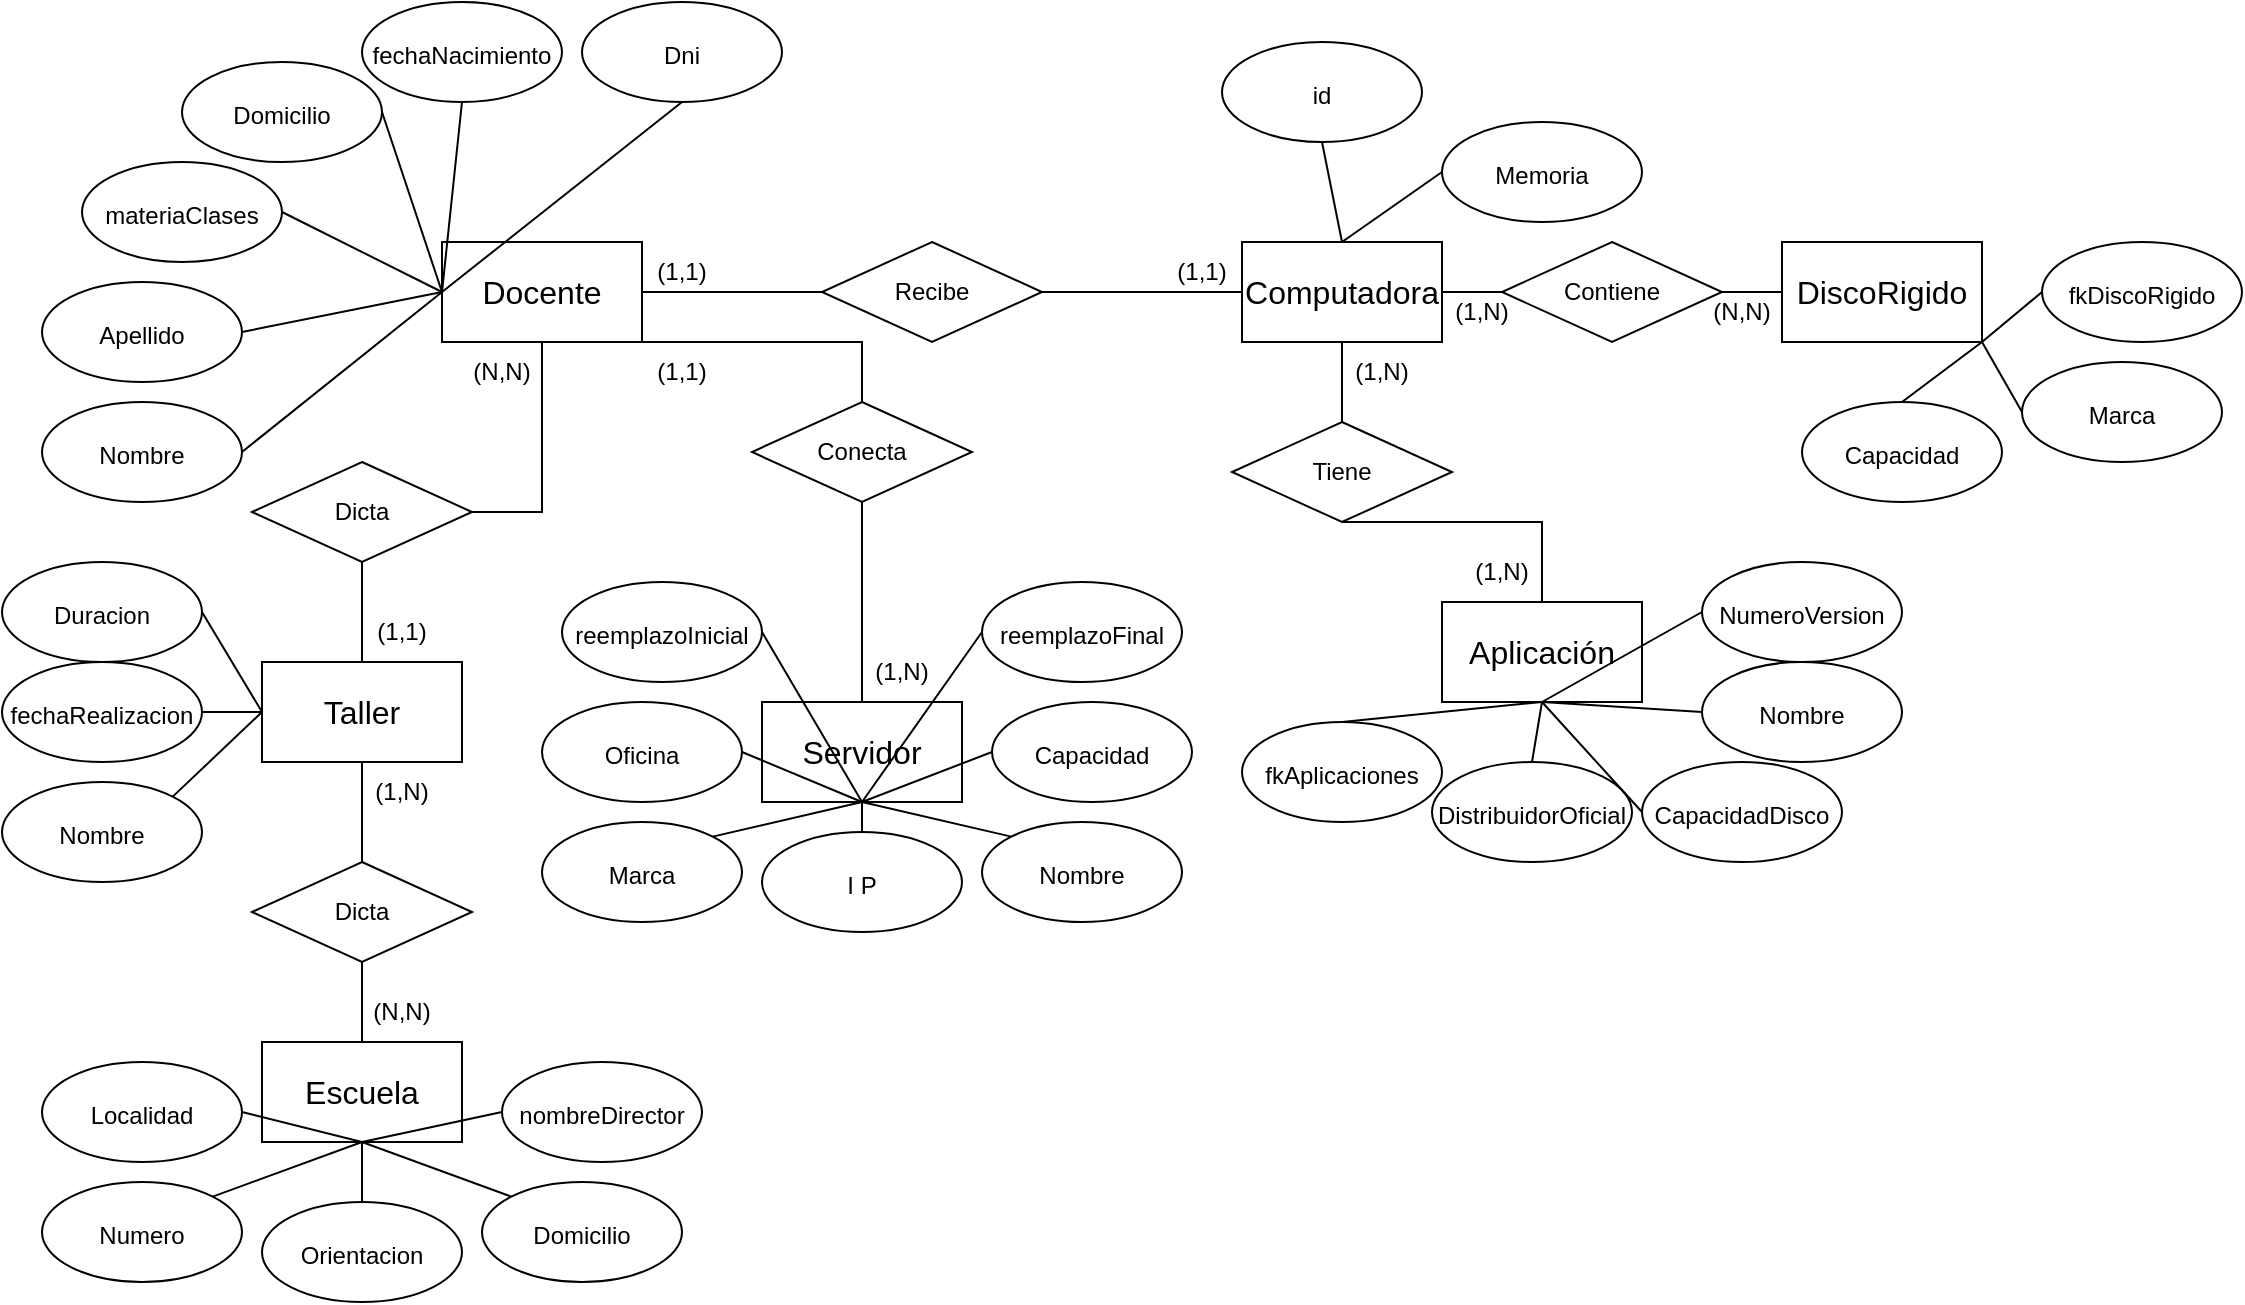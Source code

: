 <mxfile version="20.6.0" type="device"><diagram id="d3ccLiE2jM-XVomQF8DZ" name="Page-1"><mxGraphModel dx="2512" dy="762" grid="1" gridSize="10" guides="1" tooltips="1" connect="1" arrows="1" fold="1" page="1" pageScale="1" pageWidth="850" pageHeight="1100" math="0" shadow="0"><root><mxCell id="0"/><mxCell id="1" parent="0"/><mxCell id="oINw_en_-f8BfTkCirlr-1" value="&lt;font style=&quot;font-size: 16px;&quot;&gt;Computadora&lt;/font&gt;" style="rounded=0;whiteSpace=wrap;html=1;" parent="1" vertex="1"><mxGeometry x="350" y="230" width="100" height="50" as="geometry"/></mxCell><mxCell id="oINw_en_-f8BfTkCirlr-2" value="&lt;font style=&quot;font-size: 16px;&quot;&gt;Servidor&lt;/font&gt;" style="rounded=0;whiteSpace=wrap;html=1;" parent="1" vertex="1"><mxGeometry x="110" y="460" width="100" height="50" as="geometry"/></mxCell><mxCell id="oINw_en_-f8BfTkCirlr-3" value="&lt;font style=&quot;font-size: 16px;&quot;&gt;Escuela&lt;/font&gt;" style="rounded=0;whiteSpace=wrap;html=1;" parent="1" vertex="1"><mxGeometry x="-140" y="630" width="100" height="50" as="geometry"/></mxCell><mxCell id="oINw_en_-f8BfTkCirlr-5" value="&lt;font style=&quot;font-size: 16px;&quot;&gt;Aplicación&lt;/font&gt;" style="rounded=0;whiteSpace=wrap;html=1;" parent="1" vertex="1"><mxGeometry x="450" y="410" width="100" height="50" as="geometry"/></mxCell><mxCell id="oINw_en_-f8BfTkCirlr-6" value="&lt;span style=&quot;font-size: 16px;&quot;&gt;DiscoRigido&lt;/span&gt;" style="rounded=0;whiteSpace=wrap;html=1;" parent="1" vertex="1"><mxGeometry x="620" y="230" width="100" height="50" as="geometry"/></mxCell><mxCell id="oINw_en_-f8BfTkCirlr-7" value="&lt;font style=&quot;font-size: 16px;&quot;&gt;Docente&lt;/font&gt;" style="rounded=0;whiteSpace=wrap;html=1;" parent="1" vertex="1"><mxGeometry x="-50" y="230" width="100" height="50" as="geometry"/></mxCell><mxCell id="oINw_en_-f8BfTkCirlr-9" value="&lt;font style=&quot;font-size: 16px;&quot;&gt;Taller&lt;/font&gt;" style="rounded=0;whiteSpace=wrap;html=1;" parent="1" vertex="1"><mxGeometry x="-140" y="440" width="100" height="50" as="geometry"/></mxCell><mxCell id="oINw_en_-f8BfTkCirlr-10" value="&lt;font style=&quot;font-size: 12px;&quot;&gt;fechaNacimiento&lt;/font&gt;" style="ellipse;whiteSpace=wrap;html=1;fontSize=16;" parent="1" vertex="1"><mxGeometry x="-90" y="110" width="100" height="50" as="geometry"/></mxCell><mxCell id="oINw_en_-f8BfTkCirlr-11" value="&lt;font style=&quot;font-size: 12px;&quot;&gt;Domicilio&lt;/font&gt;" style="ellipse;whiteSpace=wrap;html=1;fontSize=16;" parent="1" vertex="1"><mxGeometry x="-180" y="140" width="100" height="50" as="geometry"/></mxCell><mxCell id="oINw_en_-f8BfTkCirlr-12" value="&lt;font style=&quot;font-size: 12px;&quot;&gt;Apellido&lt;/font&gt;" style="ellipse;whiteSpace=wrap;html=1;fontSize=16;" parent="1" vertex="1"><mxGeometry x="-250" y="250" width="100" height="50" as="geometry"/></mxCell><mxCell id="oINw_en_-f8BfTkCirlr-13" value="&lt;font style=&quot;font-size: 12px;&quot;&gt;Nombre&lt;/font&gt;" style="ellipse;whiteSpace=wrap;html=1;fontSize=16;" parent="1" vertex="1"><mxGeometry x="-250" y="310" width="100" height="50" as="geometry"/></mxCell><mxCell id="oINw_en_-f8BfTkCirlr-14" value="&lt;font style=&quot;font-size: 12px;&quot;&gt;Dni&lt;/font&gt;" style="ellipse;whiteSpace=wrap;html=1;fontSize=16;" parent="1" vertex="1"><mxGeometry x="20" y="110" width="100" height="50" as="geometry"/></mxCell><mxCell id="oINw_en_-f8BfTkCirlr-15" value="&lt;font style=&quot;font-size: 12px;&quot;&gt;materiaClases&lt;/font&gt;" style="ellipse;whiteSpace=wrap;html=1;fontSize=16;" parent="1" vertex="1"><mxGeometry x="-230" y="190" width="100" height="50" as="geometry"/></mxCell><mxCell id="oINw_en_-f8BfTkCirlr-17" value="&lt;font style=&quot;font-size: 12px;&quot;&gt;fkDiscoRigido&lt;/font&gt;" style="ellipse;whiteSpace=wrap;html=1;fontSize=16;" parent="1" vertex="1"><mxGeometry x="750" y="230" width="100" height="50" as="geometry"/></mxCell><mxCell id="oINw_en_-f8BfTkCirlr-18" value="&lt;font style=&quot;font-size: 12px;&quot;&gt;Marca&lt;/font&gt;" style="ellipse;whiteSpace=wrap;html=1;fontSize=16;" parent="1" vertex="1"><mxGeometry x="740" y="290" width="100" height="50" as="geometry"/></mxCell><mxCell id="oINw_en_-f8BfTkCirlr-19" value="&lt;font style=&quot;font-size: 12px;&quot;&gt;fkAplicaciones&lt;/font&gt;" style="ellipse;whiteSpace=wrap;html=1;fontSize=16;" parent="1" vertex="1"><mxGeometry x="350" y="470" width="100" height="50" as="geometry"/></mxCell><mxCell id="oINw_en_-f8BfTkCirlr-20" value="&lt;font style=&quot;font-size: 12px;&quot;&gt;Capacidad&lt;/font&gt;" style="ellipse;whiteSpace=wrap;html=1;fontSize=16;" parent="1" vertex="1"><mxGeometry x="630" y="310" width="100" height="50" as="geometry"/></mxCell><mxCell id="oINw_en_-f8BfTkCirlr-21" value="&lt;font style=&quot;font-size: 12px;&quot;&gt;id&lt;/font&gt;" style="ellipse;whiteSpace=wrap;html=1;fontSize=16;" parent="1" vertex="1"><mxGeometry x="340" y="130" width="100" height="50" as="geometry"/></mxCell><mxCell id="oINw_en_-f8BfTkCirlr-22" value="&lt;font style=&quot;font-size: 12px;&quot;&gt;Memoria&lt;/font&gt;" style="ellipse;whiteSpace=wrap;html=1;fontSize=16;" parent="1" vertex="1"><mxGeometry x="450" y="170" width="100" height="50" as="geometry"/></mxCell><mxCell id="oINw_en_-f8BfTkCirlr-23" value="&lt;font style=&quot;font-size: 12px;&quot;&gt;Numero&lt;/font&gt;" style="ellipse;whiteSpace=wrap;html=1;fontSize=16;" parent="1" vertex="1"><mxGeometry x="-250" y="700" width="100" height="50" as="geometry"/></mxCell><mxCell id="oINw_en_-f8BfTkCirlr-24" value="&lt;font style=&quot;font-size: 12px;&quot;&gt;fechaRealizacion&lt;/font&gt;" style="ellipse;whiteSpace=wrap;html=1;fontSize=16;" parent="1" vertex="1"><mxGeometry x="-270" y="440" width="100" height="50" as="geometry"/></mxCell><mxCell id="oINw_en_-f8BfTkCirlr-25" value="&lt;font style=&quot;font-size: 12px;&quot;&gt;Duracion&lt;br&gt;&lt;/font&gt;" style="ellipse;whiteSpace=wrap;html=1;fontSize=16;" parent="1" vertex="1"><mxGeometry x="-270" y="390" width="100" height="50" as="geometry"/></mxCell><mxCell id="oINw_en_-f8BfTkCirlr-26" value="&lt;font style=&quot;font-size: 12px;&quot;&gt;Nombre&lt;/font&gt;" style="ellipse;whiteSpace=wrap;html=1;fontSize=16;" parent="1" vertex="1"><mxGeometry x="580" y="440" width="100" height="50" as="geometry"/></mxCell><mxCell id="oINw_en_-f8BfTkCirlr-27" value="&lt;font style=&quot;font-size: 12px;&quot;&gt;Nombre&lt;/font&gt;" style="ellipse;whiteSpace=wrap;html=1;fontSize=16;" parent="1" vertex="1"><mxGeometry x="-270" y="500" width="100" height="50" as="geometry"/></mxCell><mxCell id="oINw_en_-f8BfTkCirlr-28" value="&lt;font style=&quot;font-size: 12px;&quot;&gt;CapacidadDisco&lt;/font&gt;" style="ellipse;whiteSpace=wrap;html=1;fontSize=16;" parent="1" vertex="1"><mxGeometry x="550" y="490" width="100" height="50" as="geometry"/></mxCell><mxCell id="oINw_en_-f8BfTkCirlr-29" value="&lt;font style=&quot;font-size: 12px;&quot;&gt;DistribuidorOficial&lt;/font&gt;" style="ellipse;whiteSpace=wrap;html=1;fontSize=16;" parent="1" vertex="1"><mxGeometry x="445" y="490" width="100" height="50" as="geometry"/></mxCell><mxCell id="oINw_en_-f8BfTkCirlr-30" value="&lt;font style=&quot;font-size: 12px;&quot;&gt;NumeroVersion&lt;/font&gt;" style="ellipse;whiteSpace=wrap;html=1;fontSize=16;" parent="1" vertex="1"><mxGeometry x="580" y="390" width="100" height="50" as="geometry"/></mxCell><mxCell id="oINw_en_-f8BfTkCirlr-31" value="&lt;font style=&quot;font-size: 12px;&quot;&gt;Oficina&lt;/font&gt;" style="ellipse;whiteSpace=wrap;html=1;fontSize=16;" parent="1" vertex="1"><mxGeometry y="460" width="100" height="50" as="geometry"/></mxCell><mxCell id="oINw_en_-f8BfTkCirlr-32" value="&lt;font style=&quot;font-size: 12px;&quot;&gt;Orientacion&lt;/font&gt;" style="ellipse;whiteSpace=wrap;html=1;fontSize=16;" parent="1" vertex="1"><mxGeometry x="-140" y="710" width="100" height="50" as="geometry"/></mxCell><mxCell id="oINw_en_-f8BfTkCirlr-33" value="&lt;font style=&quot;font-size: 12px;&quot;&gt;Localidad&lt;/font&gt;" style="ellipse;whiteSpace=wrap;html=1;fontSize=16;" parent="1" vertex="1"><mxGeometry x="-250" y="640" width="100" height="50" as="geometry"/></mxCell><mxCell id="pzL2V9jizarUOHTu4RQv-1" value="&lt;font style=&quot;font-size: 12px;&quot;&gt;Nombre&lt;/font&gt;" style="ellipse;whiteSpace=wrap;html=1;fontSize=16;" parent="1" vertex="1"><mxGeometry x="220" y="520" width="100" height="50" as="geometry"/></mxCell><mxCell id="pzL2V9jizarUOHTu4RQv-2" value="&lt;font style=&quot;font-size: 12px;&quot;&gt;I P&lt;/font&gt;" style="ellipse;whiteSpace=wrap;html=1;fontSize=16;" parent="1" vertex="1"><mxGeometry x="110" y="525" width="100" height="50" as="geometry"/></mxCell><mxCell id="pzL2V9jizarUOHTu4RQv-3" value="&lt;font style=&quot;font-size: 12px;&quot;&gt;nombreDirector&lt;/font&gt;" style="ellipse;whiteSpace=wrap;html=1;fontSize=16;" parent="1" vertex="1"><mxGeometry x="-20" y="640" width="100" height="50" as="geometry"/></mxCell><mxCell id="pzL2V9jizarUOHTu4RQv-4" value="&lt;font style=&quot;font-size: 12px;&quot;&gt;Domicilio&lt;/font&gt;" style="ellipse;whiteSpace=wrap;html=1;fontSize=16;" parent="1" vertex="1"><mxGeometry x="-30" y="700" width="100" height="50" as="geometry"/></mxCell><mxCell id="pzL2V9jizarUOHTu4RQv-5" value="&lt;font style=&quot;font-size: 12px;&quot;&gt;Marca&lt;/font&gt;" style="ellipse;whiteSpace=wrap;html=1;fontSize=16;" parent="1" vertex="1"><mxGeometry y="520" width="100" height="50" as="geometry"/></mxCell><mxCell id="pzL2V9jizarUOHTu4RQv-6" value="&lt;font style=&quot;font-size: 12px;&quot;&gt;Capacidad&lt;/font&gt;" style="ellipse;whiteSpace=wrap;html=1;fontSize=16;" parent="1" vertex="1"><mxGeometry x="225" y="460" width="100" height="50" as="geometry"/></mxCell><mxCell id="pzL2V9jizarUOHTu4RQv-7" value="&lt;font style=&quot;font-size: 12px;&quot;&gt;reemplazoFinal&lt;/font&gt;" style="ellipse;whiteSpace=wrap;html=1;fontSize=16;" parent="1" vertex="1"><mxGeometry x="220" y="400" width="100" height="50" as="geometry"/></mxCell><mxCell id="pzL2V9jizarUOHTu4RQv-8" value="&lt;font style=&quot;font-size: 12px;&quot;&gt;reemplazoInicial&lt;/font&gt;" style="ellipse;whiteSpace=wrap;html=1;fontSize=16;" parent="1" vertex="1"><mxGeometry x="10" y="400" width="100" height="50" as="geometry"/></mxCell><mxCell id="uIopz7i5y_L0i0Ev6YR3-3" value="" style="endArrow=none;html=1;rounded=0;exitX=1;exitY=0.5;exitDx=0;exitDy=0;entryX=0;entryY=0.5;entryDx=0;entryDy=0;" parent="1" source="oINw_en_-f8BfTkCirlr-13" target="oINw_en_-f8BfTkCirlr-7" edge="1"><mxGeometry width="50" height="50" relative="1" as="geometry"><mxPoint x="180" y="300" as="sourcePoint"/><mxPoint x="230" y="250" as="targetPoint"/></mxGeometry></mxCell><mxCell id="uIopz7i5y_L0i0Ev6YR3-4" value="" style="endArrow=none;html=1;rounded=0;exitX=1;exitY=0.5;exitDx=0;exitDy=0;entryX=0;entryY=0.5;entryDx=0;entryDy=0;" parent="1" source="oINw_en_-f8BfTkCirlr-12" target="oINw_en_-f8BfTkCirlr-7" edge="1"><mxGeometry width="50" height="50" relative="1" as="geometry"><mxPoint x="180" y="300" as="sourcePoint"/><mxPoint x="230" y="250" as="targetPoint"/></mxGeometry></mxCell><mxCell id="uIopz7i5y_L0i0Ev6YR3-5" value="" style="endArrow=none;html=1;rounded=0;exitX=1;exitY=0.5;exitDx=0;exitDy=0;entryX=0;entryY=0.5;entryDx=0;entryDy=0;" parent="1" source="oINw_en_-f8BfTkCirlr-15" target="oINw_en_-f8BfTkCirlr-7" edge="1"><mxGeometry width="50" height="50" relative="1" as="geometry"><mxPoint x="180" y="300" as="sourcePoint"/><mxPoint x="230" y="250" as="targetPoint"/></mxGeometry></mxCell><mxCell id="uIopz7i5y_L0i0Ev6YR3-6" value="" style="endArrow=none;html=1;rounded=0;exitX=1;exitY=0.5;exitDx=0;exitDy=0;entryX=0;entryY=0.5;entryDx=0;entryDy=0;" parent="1" source="oINw_en_-f8BfTkCirlr-11" target="oINw_en_-f8BfTkCirlr-7" edge="1"><mxGeometry width="50" height="50" relative="1" as="geometry"><mxPoint x="180" y="300" as="sourcePoint"/><mxPoint x="230" y="250" as="targetPoint"/></mxGeometry></mxCell><mxCell id="uIopz7i5y_L0i0Ev6YR3-7" value="" style="endArrow=none;html=1;rounded=0;exitX=0;exitY=0.5;exitDx=0;exitDy=0;entryX=0.5;entryY=1;entryDx=0;entryDy=0;" parent="1" source="oINw_en_-f8BfTkCirlr-7" target="oINw_en_-f8BfTkCirlr-10" edge="1"><mxGeometry width="50" height="50" relative="1" as="geometry"><mxPoint x="180" y="300" as="sourcePoint"/><mxPoint x="230" y="250" as="targetPoint"/></mxGeometry></mxCell><mxCell id="uIopz7i5y_L0i0Ev6YR3-8" value="" style="endArrow=none;html=1;rounded=0;exitX=0;exitY=0.5;exitDx=0;exitDy=0;entryX=0.5;entryY=1;entryDx=0;entryDy=0;" parent="1" source="oINw_en_-f8BfTkCirlr-7" target="oINw_en_-f8BfTkCirlr-14" edge="1"><mxGeometry width="50" height="50" relative="1" as="geometry"><mxPoint x="180" y="300" as="sourcePoint"/><mxPoint x="230" y="250" as="targetPoint"/></mxGeometry></mxCell><mxCell id="uIopz7i5y_L0i0Ev6YR3-9" value="" style="endArrow=none;html=1;rounded=0;exitX=0.5;exitY=0;exitDx=0;exitDy=0;entryX=0.5;entryY=1;entryDx=0;entryDy=0;" parent="1" source="oINw_en_-f8BfTkCirlr-1" target="oINw_en_-f8BfTkCirlr-21" edge="1"><mxGeometry width="50" height="50" relative="1" as="geometry"><mxPoint x="-10" y="260" as="sourcePoint"/><mxPoint x="40" y="210" as="targetPoint"/></mxGeometry></mxCell><mxCell id="uIopz7i5y_L0i0Ev6YR3-12" value="" style="endArrow=none;html=1;rounded=0;entryX=0;entryY=0.5;entryDx=0;entryDy=0;exitX=0.5;exitY=0;exitDx=0;exitDy=0;" parent="1" source="oINw_en_-f8BfTkCirlr-1" target="oINw_en_-f8BfTkCirlr-22" edge="1"><mxGeometry width="50" height="50" relative="1" as="geometry"><mxPoint x="-10" y="260" as="sourcePoint"/><mxPoint x="40" y="210" as="targetPoint"/></mxGeometry></mxCell><mxCell id="uIopz7i5y_L0i0Ev6YR3-13" value="Recibe" style="rhombus;whiteSpace=wrap;html=1;" parent="1" vertex="1"><mxGeometry x="140" y="230" width="110" height="50" as="geometry"/></mxCell><mxCell id="uIopz7i5y_L0i0Ev6YR3-14" value="" style="endArrow=none;html=1;rounded=0;exitX=1;exitY=0.5;exitDx=0;exitDy=0;entryX=0;entryY=0.5;entryDx=0;entryDy=0;" parent="1" source="oINw_en_-f8BfTkCirlr-7" target="uIopz7i5y_L0i0Ev6YR3-13" edge="1"><mxGeometry width="50" height="50" relative="1" as="geometry"><mxPoint x="180" y="300" as="sourcePoint"/><mxPoint x="230" y="250" as="targetPoint"/></mxGeometry></mxCell><mxCell id="uIopz7i5y_L0i0Ev6YR3-15" value="" style="endArrow=none;html=1;rounded=0;exitX=0;exitY=0.5;exitDx=0;exitDy=0;entryX=1;entryY=0.5;entryDx=0;entryDy=0;" parent="1" source="oINw_en_-f8BfTkCirlr-1" target="uIopz7i5y_L0i0Ev6YR3-13" edge="1"><mxGeometry width="50" height="50" relative="1" as="geometry"><mxPoint x="180" y="300" as="sourcePoint"/><mxPoint x="230" y="250" as="targetPoint"/></mxGeometry></mxCell><mxCell id="uIopz7i5y_L0i0Ev6YR3-16" value="" style="endArrow=none;html=1;rounded=0;entryX=0.5;entryY=0;entryDx=0;entryDy=0;exitX=0.5;exitY=1;exitDx=0;exitDy=0;" parent="1" source="oINw_en_-f8BfTkCirlr-5" target="oINw_en_-f8BfTkCirlr-19" edge="1"><mxGeometry width="50" height="50" relative="1" as="geometry"><mxPoint x="510" y="470" as="sourcePoint"/><mxPoint x="440" y="370" as="targetPoint"/></mxGeometry></mxCell><mxCell id="uIopz7i5y_L0i0Ev6YR3-17" value="" style="endArrow=none;html=1;rounded=0;entryX=0.5;entryY=0;entryDx=0;entryDy=0;exitX=0.5;exitY=1;exitDx=0;exitDy=0;" parent="1" source="oINw_en_-f8BfTkCirlr-5" target="oINw_en_-f8BfTkCirlr-29" edge="1"><mxGeometry width="50" height="50" relative="1" as="geometry"><mxPoint x="390" y="420" as="sourcePoint"/><mxPoint x="440" y="370" as="targetPoint"/></mxGeometry></mxCell><mxCell id="uIopz7i5y_L0i0Ev6YR3-18" value="" style="endArrow=none;html=1;rounded=0;exitX=0;exitY=0.5;exitDx=0;exitDy=0;entryX=0.5;entryY=1;entryDx=0;entryDy=0;" parent="1" source="oINw_en_-f8BfTkCirlr-28" target="oINw_en_-f8BfTkCirlr-5" edge="1"><mxGeometry width="50" height="50" relative="1" as="geometry"><mxPoint x="390" y="420" as="sourcePoint"/><mxPoint x="440" y="370" as="targetPoint"/></mxGeometry></mxCell><mxCell id="uIopz7i5y_L0i0Ev6YR3-19" value="" style="endArrow=none;html=1;rounded=0;exitX=0;exitY=0.5;exitDx=0;exitDy=0;entryX=0.5;entryY=1;entryDx=0;entryDy=0;" parent="1" source="oINw_en_-f8BfTkCirlr-26" target="oINw_en_-f8BfTkCirlr-5" edge="1"><mxGeometry width="50" height="50" relative="1" as="geometry"><mxPoint x="390" y="420" as="sourcePoint"/><mxPoint x="490" y="460" as="targetPoint"/></mxGeometry></mxCell><mxCell id="uIopz7i5y_L0i0Ev6YR3-20" value="" style="endArrow=none;html=1;rounded=0;exitX=0.5;exitY=1;exitDx=0;exitDy=0;entryX=0;entryY=0.5;entryDx=0;entryDy=0;" parent="1" source="oINw_en_-f8BfTkCirlr-5" target="oINw_en_-f8BfTkCirlr-30" edge="1"><mxGeometry width="50" height="50" relative="1" as="geometry"><mxPoint x="390" y="420" as="sourcePoint"/><mxPoint x="440" y="370" as="targetPoint"/></mxGeometry></mxCell><mxCell id="uIopz7i5y_L0i0Ev6YR3-22" value="Tiene" style="rhombus;whiteSpace=wrap;html=1;" parent="1" vertex="1"><mxGeometry x="345" y="320" width="110" height="50" as="geometry"/></mxCell><mxCell id="uIopz7i5y_L0i0Ev6YR3-23" value="" style="endArrow=none;html=1;rounded=0;exitX=0.5;exitY=0;exitDx=0;exitDy=0;entryX=0.5;entryY=1;entryDx=0;entryDy=0;" parent="1" source="oINw_en_-f8BfTkCirlr-5" target="uIopz7i5y_L0i0Ev6YR3-22" edge="1"><mxGeometry width="50" height="50" relative="1" as="geometry"><mxPoint x="270" y="410" as="sourcePoint"/><mxPoint x="320" y="360" as="targetPoint"/><Array as="points"><mxPoint x="500" y="370"/></Array></mxGeometry></mxCell><mxCell id="uIopz7i5y_L0i0Ev6YR3-24" value="" style="endArrow=none;html=1;rounded=0;exitX=0.5;exitY=0;exitDx=0;exitDy=0;entryX=0.5;entryY=1;entryDx=0;entryDy=0;" parent="1" source="uIopz7i5y_L0i0Ev6YR3-22" target="oINw_en_-f8BfTkCirlr-1" edge="1"><mxGeometry width="50" height="50" relative="1" as="geometry"><mxPoint x="270" y="410" as="sourcePoint"/><mxPoint x="320" y="360" as="targetPoint"/></mxGeometry></mxCell><mxCell id="uIopz7i5y_L0i0Ev6YR3-25" value="" style="endArrow=none;html=1;rounded=0;exitX=1;exitY=0;exitDx=0;exitDy=0;entryX=0;entryY=0.5;entryDx=0;entryDy=0;" parent="1" source="oINw_en_-f8BfTkCirlr-27" target="oINw_en_-f8BfTkCirlr-9" edge="1"><mxGeometry width="50" height="50" relative="1" as="geometry"><mxPoint x="270" y="490" as="sourcePoint"/><mxPoint x="320" y="440" as="targetPoint"/></mxGeometry></mxCell><mxCell id="uIopz7i5y_L0i0Ev6YR3-26" value="" style="endArrow=none;html=1;rounded=0;exitX=1;exitY=0.5;exitDx=0;exitDy=0;entryX=0;entryY=0.5;entryDx=0;entryDy=0;" parent="1" source="oINw_en_-f8BfTkCirlr-24" target="oINw_en_-f8BfTkCirlr-9" edge="1"><mxGeometry width="50" height="50" relative="1" as="geometry"><mxPoint x="270" y="490" as="sourcePoint"/><mxPoint x="320" y="440" as="targetPoint"/></mxGeometry></mxCell><mxCell id="uIopz7i5y_L0i0Ev6YR3-27" value="" style="endArrow=none;html=1;rounded=0;exitX=1;exitY=0.5;exitDx=0;exitDy=0;entryX=0;entryY=0.5;entryDx=0;entryDy=0;" parent="1" source="oINw_en_-f8BfTkCirlr-25" target="oINw_en_-f8BfTkCirlr-9" edge="1"><mxGeometry width="50" height="50" relative="1" as="geometry"><mxPoint x="270" y="490" as="sourcePoint"/><mxPoint x="320" y="440" as="targetPoint"/></mxGeometry></mxCell><mxCell id="uIopz7i5y_L0i0Ev6YR3-28" value="Dicta" style="rhombus;whiteSpace=wrap;html=1;" parent="1" vertex="1"><mxGeometry x="-145" y="340" width="110" height="50" as="geometry"/></mxCell><mxCell id="uIopz7i5y_L0i0Ev6YR3-29" value="" style="endArrow=none;html=1;rounded=0;exitX=0.5;exitY=0;exitDx=0;exitDy=0;entryX=0.5;entryY=1;entryDx=0;entryDy=0;" parent="1" source="oINw_en_-f8BfTkCirlr-9" target="uIopz7i5y_L0i0Ev6YR3-28" edge="1"><mxGeometry width="50" height="50" relative="1" as="geometry"><mxPoint x="270" y="240" as="sourcePoint"/><mxPoint x="320" y="190" as="targetPoint"/></mxGeometry></mxCell><mxCell id="uIopz7i5y_L0i0Ev6YR3-30" value="" style="endArrow=none;html=1;rounded=0;exitX=1;exitY=0.5;exitDx=0;exitDy=0;entryX=0.5;entryY=1;entryDx=0;entryDy=0;" parent="1" source="uIopz7i5y_L0i0Ev6YR3-28" target="oINw_en_-f8BfTkCirlr-7" edge="1"><mxGeometry width="50" height="50" relative="1" as="geometry"><mxPoint x="270" y="240" as="sourcePoint"/><mxPoint x="320" y="190" as="targetPoint"/><Array as="points"><mxPoint y="365"/></Array></mxGeometry></mxCell><mxCell id="uIopz7i5y_L0i0Ev6YR3-31" value="Dicta" style="rhombus;whiteSpace=wrap;html=1;" parent="1" vertex="1"><mxGeometry x="-145" y="540" width="110" height="50" as="geometry"/></mxCell><mxCell id="uIopz7i5y_L0i0Ev6YR3-32" value="" style="endArrow=none;html=1;rounded=0;exitX=0.5;exitY=0;exitDx=0;exitDy=0;entryX=0.5;entryY=1;entryDx=0;entryDy=0;" parent="1" source="oINw_en_-f8BfTkCirlr-3" target="uIopz7i5y_L0i0Ev6YR3-31" edge="1"><mxGeometry width="50" height="50" relative="1" as="geometry"><mxPoint x="280" y="490" as="sourcePoint"/><mxPoint x="330" y="440" as="targetPoint"/></mxGeometry></mxCell><mxCell id="uIopz7i5y_L0i0Ev6YR3-33" value="" style="endArrow=none;html=1;rounded=0;exitX=0.5;exitY=0;exitDx=0;exitDy=0;entryX=0.5;entryY=1;entryDx=0;entryDy=0;" parent="1" source="uIopz7i5y_L0i0Ev6YR3-31" target="oINw_en_-f8BfTkCirlr-9" edge="1"><mxGeometry width="50" height="50" relative="1" as="geometry"><mxPoint x="270" y="490" as="sourcePoint"/><mxPoint x="320" y="440" as="targetPoint"/></mxGeometry></mxCell><mxCell id="uIopz7i5y_L0i0Ev6YR3-34" value="" style="endArrow=none;html=1;rounded=0;exitX=0.5;exitY=0;exitDx=0;exitDy=0;entryX=0.5;entryY=1;entryDx=0;entryDy=0;" parent="1" source="oINw_en_-f8BfTkCirlr-32" target="oINw_en_-f8BfTkCirlr-3" edge="1"><mxGeometry width="50" height="50" relative="1" as="geometry"><mxPoint x="270" y="490" as="sourcePoint"/><mxPoint x="320" y="440" as="targetPoint"/></mxGeometry></mxCell><mxCell id="uIopz7i5y_L0i0Ev6YR3-35" value="" style="endArrow=none;html=1;rounded=0;exitX=1;exitY=0;exitDx=0;exitDy=0;entryX=0.5;entryY=1;entryDx=0;entryDy=0;" parent="1" source="oINw_en_-f8BfTkCirlr-23" target="oINw_en_-f8BfTkCirlr-3" edge="1"><mxGeometry width="50" height="50" relative="1" as="geometry"><mxPoint x="270" y="490" as="sourcePoint"/><mxPoint x="320" y="440" as="targetPoint"/></mxGeometry></mxCell><mxCell id="uIopz7i5y_L0i0Ev6YR3-36" value="" style="endArrow=none;html=1;rounded=0;exitX=0;exitY=0;exitDx=0;exitDy=0;entryX=0.5;entryY=1;entryDx=0;entryDy=0;" parent="1" source="pzL2V9jizarUOHTu4RQv-4" target="oINw_en_-f8BfTkCirlr-3" edge="1"><mxGeometry width="50" height="50" relative="1" as="geometry"><mxPoint x="270" y="490" as="sourcePoint"/><mxPoint x="320" y="440" as="targetPoint"/></mxGeometry></mxCell><mxCell id="uIopz7i5y_L0i0Ev6YR3-37" value="" style="endArrow=none;html=1;rounded=0;exitX=0;exitY=0.5;exitDx=0;exitDy=0;" parent="1" source="pzL2V9jizarUOHTu4RQv-3" edge="1"><mxGeometry width="50" height="50" relative="1" as="geometry"><mxPoint x="270" y="490" as="sourcePoint"/><mxPoint x="-90" y="680" as="targetPoint"/></mxGeometry></mxCell><mxCell id="uIopz7i5y_L0i0Ev6YR3-38" value="" style="endArrow=none;html=1;rounded=0;exitX=1;exitY=0.5;exitDx=0;exitDy=0;entryX=0.5;entryY=1;entryDx=0;entryDy=0;" parent="1" source="oINw_en_-f8BfTkCirlr-33" target="oINw_en_-f8BfTkCirlr-3" edge="1"><mxGeometry width="50" height="50" relative="1" as="geometry"><mxPoint x="270" y="490" as="sourcePoint"/><mxPoint x="320" y="440" as="targetPoint"/></mxGeometry></mxCell><mxCell id="uIopz7i5y_L0i0Ev6YR3-40" value="Contiene" style="rhombus;whiteSpace=wrap;html=1;" parent="1" vertex="1"><mxGeometry x="480" y="230" width="110" height="50" as="geometry"/></mxCell><mxCell id="uIopz7i5y_L0i0Ev6YR3-42" value="" style="endArrow=none;html=1;rounded=0;entryX=0;entryY=0.5;entryDx=0;entryDy=0;exitX=1;exitY=0.5;exitDx=0;exitDy=0;" parent="1" source="oINw_en_-f8BfTkCirlr-1" target="uIopz7i5y_L0i0Ev6YR3-40" edge="1"><mxGeometry width="50" height="50" relative="1" as="geometry"><mxPoint x="270" y="380" as="sourcePoint"/><mxPoint x="320" y="330" as="targetPoint"/></mxGeometry></mxCell><mxCell id="uIopz7i5y_L0i0Ev6YR3-43" value="" style="endArrow=none;html=1;rounded=0;exitX=0;exitY=0.5;exitDx=0;exitDy=0;entryX=1;entryY=0.5;entryDx=0;entryDy=0;" parent="1" source="oINw_en_-f8BfTkCirlr-6" target="uIopz7i5y_L0i0Ev6YR3-40" edge="1"><mxGeometry width="50" height="50" relative="1" as="geometry"><mxPoint x="270" y="380" as="sourcePoint"/><mxPoint x="320" y="330" as="targetPoint"/></mxGeometry></mxCell><mxCell id="uIopz7i5y_L0i0Ev6YR3-44" value="" style="endArrow=none;html=1;rounded=0;exitX=0.5;exitY=0;exitDx=0;exitDy=0;entryX=1;entryY=1;entryDx=0;entryDy=0;" parent="1" source="oINw_en_-f8BfTkCirlr-20" target="oINw_en_-f8BfTkCirlr-6" edge="1"><mxGeometry width="50" height="50" relative="1" as="geometry"><mxPoint x="270" y="380" as="sourcePoint"/><mxPoint x="320" y="330" as="targetPoint"/></mxGeometry></mxCell><mxCell id="uIopz7i5y_L0i0Ev6YR3-45" value="" style="endArrow=none;html=1;rounded=0;exitX=0;exitY=0.5;exitDx=0;exitDy=0;" parent="1" source="oINw_en_-f8BfTkCirlr-17" edge="1"><mxGeometry width="50" height="50" relative="1" as="geometry"><mxPoint x="270" y="380" as="sourcePoint"/><mxPoint x="720" y="280" as="targetPoint"/></mxGeometry></mxCell><mxCell id="uIopz7i5y_L0i0Ev6YR3-46" value="" style="endArrow=none;html=1;rounded=0;entryX=0;entryY=0.5;entryDx=0;entryDy=0;exitX=1;exitY=1;exitDx=0;exitDy=0;" parent="1" source="oINw_en_-f8BfTkCirlr-6" target="oINw_en_-f8BfTkCirlr-18" edge="1"><mxGeometry width="50" height="50" relative="1" as="geometry"><mxPoint x="270" y="380" as="sourcePoint"/><mxPoint x="320" y="330" as="targetPoint"/></mxGeometry></mxCell><mxCell id="uIopz7i5y_L0i0Ev6YR3-47" value="Conecta" style="rhombus;whiteSpace=wrap;html=1;" parent="1" vertex="1"><mxGeometry x="105" y="310" width="110" height="50" as="geometry"/></mxCell><mxCell id="uIopz7i5y_L0i0Ev6YR3-48" value="" style="endArrow=none;html=1;rounded=0;exitX=0.5;exitY=0;exitDx=0;exitDy=0;entryX=0.5;entryY=1;entryDx=0;entryDy=0;" parent="1" source="pzL2V9jizarUOHTu4RQv-2" target="oINw_en_-f8BfTkCirlr-2" edge="1"><mxGeometry width="50" height="50" relative="1" as="geometry"><mxPoint x="270" y="380" as="sourcePoint"/><mxPoint x="320" y="330" as="targetPoint"/></mxGeometry></mxCell><mxCell id="uIopz7i5y_L0i0Ev6YR3-49" value="" style="endArrow=none;html=1;rounded=0;exitX=0;exitY=0;exitDx=0;exitDy=0;entryX=0.5;entryY=1;entryDx=0;entryDy=0;" parent="1" source="pzL2V9jizarUOHTu4RQv-1" target="oINw_en_-f8BfTkCirlr-2" edge="1"><mxGeometry width="50" height="50" relative="1" as="geometry"><mxPoint x="270" y="380" as="sourcePoint"/><mxPoint x="320" y="330" as="targetPoint"/></mxGeometry></mxCell><mxCell id="uIopz7i5y_L0i0Ev6YR3-50" value="" style="endArrow=none;html=1;rounded=0;entryX=1;entryY=0;entryDx=0;entryDy=0;exitX=0.5;exitY=1;exitDx=0;exitDy=0;" parent="1" source="oINw_en_-f8BfTkCirlr-2" target="pzL2V9jizarUOHTu4RQv-5" edge="1"><mxGeometry width="50" height="50" relative="1" as="geometry"><mxPoint x="270" y="380" as="sourcePoint"/><mxPoint x="320" y="330" as="targetPoint"/></mxGeometry></mxCell><mxCell id="uIopz7i5y_L0i0Ev6YR3-51" value="" style="endArrow=none;html=1;rounded=0;exitX=1;exitY=0.5;exitDx=0;exitDy=0;entryX=0.5;entryY=1;entryDx=0;entryDy=0;" parent="1" source="oINw_en_-f8BfTkCirlr-31" target="oINw_en_-f8BfTkCirlr-2" edge="1"><mxGeometry width="50" height="50" relative="1" as="geometry"><mxPoint x="270" y="380" as="sourcePoint"/><mxPoint x="320" y="330" as="targetPoint"/></mxGeometry></mxCell><mxCell id="uIopz7i5y_L0i0Ev6YR3-52" value="" style="endArrow=none;html=1;rounded=0;exitX=0;exitY=0.5;exitDx=0;exitDy=0;" parent="1" source="pzL2V9jizarUOHTu4RQv-7" edge="1"><mxGeometry width="50" height="50" relative="1" as="geometry"><mxPoint x="270" y="380" as="sourcePoint"/><mxPoint x="160" y="510" as="targetPoint"/></mxGeometry></mxCell><mxCell id="uIopz7i5y_L0i0Ev6YR3-53" value="" style="endArrow=none;html=1;rounded=0;exitX=0;exitY=0.5;exitDx=0;exitDy=0;entryX=0.5;entryY=1;entryDx=0;entryDy=0;" parent="1" source="pzL2V9jizarUOHTu4RQv-6" target="oINw_en_-f8BfTkCirlr-2" edge="1"><mxGeometry width="50" height="50" relative="1" as="geometry"><mxPoint x="270" y="380" as="sourcePoint"/><mxPoint x="320" y="330" as="targetPoint"/></mxGeometry></mxCell><mxCell id="uIopz7i5y_L0i0Ev6YR3-54" value="" style="endArrow=none;html=1;rounded=0;exitX=1;exitY=0.5;exitDx=0;exitDy=0;" parent="1" source="pzL2V9jizarUOHTu4RQv-8" edge="1"><mxGeometry width="50" height="50" relative="1" as="geometry"><mxPoint x="270" y="380" as="sourcePoint"/><mxPoint x="160" y="510" as="targetPoint"/></mxGeometry></mxCell><mxCell id="uIopz7i5y_L0i0Ev6YR3-55" value="" style="endArrow=none;html=1;rounded=0;exitX=0.5;exitY=0;exitDx=0;exitDy=0;entryX=0.5;entryY=1;entryDx=0;entryDy=0;" parent="1" source="oINw_en_-f8BfTkCirlr-2" target="uIopz7i5y_L0i0Ev6YR3-47" edge="1"><mxGeometry width="50" height="50" relative="1" as="geometry"><mxPoint x="270" y="380" as="sourcePoint"/><mxPoint x="320" y="330" as="targetPoint"/></mxGeometry></mxCell><mxCell id="uIopz7i5y_L0i0Ev6YR3-56" value="" style="endArrow=none;html=1;rounded=0;exitX=1;exitY=1;exitDx=0;exitDy=0;entryX=0.5;entryY=0;entryDx=0;entryDy=0;" parent="1" source="oINw_en_-f8BfTkCirlr-7" target="uIopz7i5y_L0i0Ev6YR3-47" edge="1"><mxGeometry width="50" height="50" relative="1" as="geometry"><mxPoint x="270" y="380" as="sourcePoint"/><mxPoint x="320" y="330" as="targetPoint"/><Array as="points"><mxPoint x="110" y="280"/><mxPoint x="160" y="280"/></Array></mxGeometry></mxCell><mxCell id="uIopz7i5y_L0i0Ev6YR3-57" value="(1,1)" style="text;html=1;strokeColor=none;fillColor=none;align=center;verticalAlign=middle;whiteSpace=wrap;rounded=0;" parent="1" vertex="1"><mxGeometry x="-100" y="410" width="60" height="30" as="geometry"/></mxCell><mxCell id="uIopz7i5y_L0i0Ev6YR3-58" value="(N,N)" style="text;html=1;strokeColor=none;fillColor=none;align=center;verticalAlign=middle;whiteSpace=wrap;rounded=0;" parent="1" vertex="1"><mxGeometry x="-50" y="280" width="60" height="30" as="geometry"/></mxCell><mxCell id="uIopz7i5y_L0i0Ev6YR3-59" value="(1,1)" style="text;html=1;strokeColor=none;fillColor=none;align=center;verticalAlign=middle;whiteSpace=wrap;rounded=0;" parent="1" vertex="1"><mxGeometry x="40" y="280" width="60" height="30" as="geometry"/></mxCell><mxCell id="uIopz7i5y_L0i0Ev6YR3-60" value="(1,N)" style="text;html=1;strokeColor=none;fillColor=none;align=center;verticalAlign=middle;whiteSpace=wrap;rounded=0;" parent="1" vertex="1"><mxGeometry x="150" y="430" width="60" height="30" as="geometry"/></mxCell><mxCell id="uIopz7i5y_L0i0Ev6YR3-61" value="(1,1)" style="text;html=1;strokeColor=none;fillColor=none;align=center;verticalAlign=middle;whiteSpace=wrap;rounded=0;" parent="1" vertex="1"><mxGeometry x="300" y="230" width="60" height="30" as="geometry"/></mxCell><mxCell id="uIopz7i5y_L0i0Ev6YR3-62" value="(N,N)" style="text;html=1;strokeColor=none;fillColor=none;align=center;verticalAlign=middle;whiteSpace=wrap;rounded=0;" parent="1" vertex="1"><mxGeometry x="570" y="250" width="60" height="30" as="geometry"/></mxCell><mxCell id="uIopz7i5y_L0i0Ev6YR3-63" value="(1,N)" style="text;html=1;strokeColor=none;fillColor=none;align=center;verticalAlign=middle;whiteSpace=wrap;rounded=0;" parent="1" vertex="1"><mxGeometry x="440" y="250" width="60" height="30" as="geometry"/></mxCell><mxCell id="uIopz7i5y_L0i0Ev6YR3-64" value="(1,1)" style="text;html=1;strokeColor=none;fillColor=none;align=center;verticalAlign=middle;whiteSpace=wrap;rounded=0;" parent="1" vertex="1"><mxGeometry x="40" y="230" width="60" height="30" as="geometry"/></mxCell><mxCell id="uIopz7i5y_L0i0Ev6YR3-65" value="(1,N)" style="text;html=1;strokeColor=none;fillColor=none;align=center;verticalAlign=middle;whiteSpace=wrap;rounded=0;" parent="1" vertex="1"><mxGeometry x="450" y="380" width="60" height="30" as="geometry"/></mxCell><mxCell id="uIopz7i5y_L0i0Ev6YR3-66" value="(1,N)" style="text;html=1;strokeColor=none;fillColor=none;align=center;verticalAlign=middle;whiteSpace=wrap;rounded=0;" parent="1" vertex="1"><mxGeometry x="390" y="280" width="60" height="30" as="geometry"/></mxCell><mxCell id="uIopz7i5y_L0i0Ev6YR3-67" value="(N,N)" style="text;html=1;strokeColor=none;fillColor=none;align=center;verticalAlign=middle;whiteSpace=wrap;rounded=0;" parent="1" vertex="1"><mxGeometry x="-100" y="600" width="60" height="30" as="geometry"/></mxCell><mxCell id="uIopz7i5y_L0i0Ev6YR3-68" value="(1,N)" style="text;html=1;strokeColor=none;fillColor=none;align=center;verticalAlign=middle;whiteSpace=wrap;rounded=0;" parent="1" vertex="1"><mxGeometry x="-100" y="490" width="60" height="30" as="geometry"/></mxCell></root></mxGraphModel></diagram></mxfile>